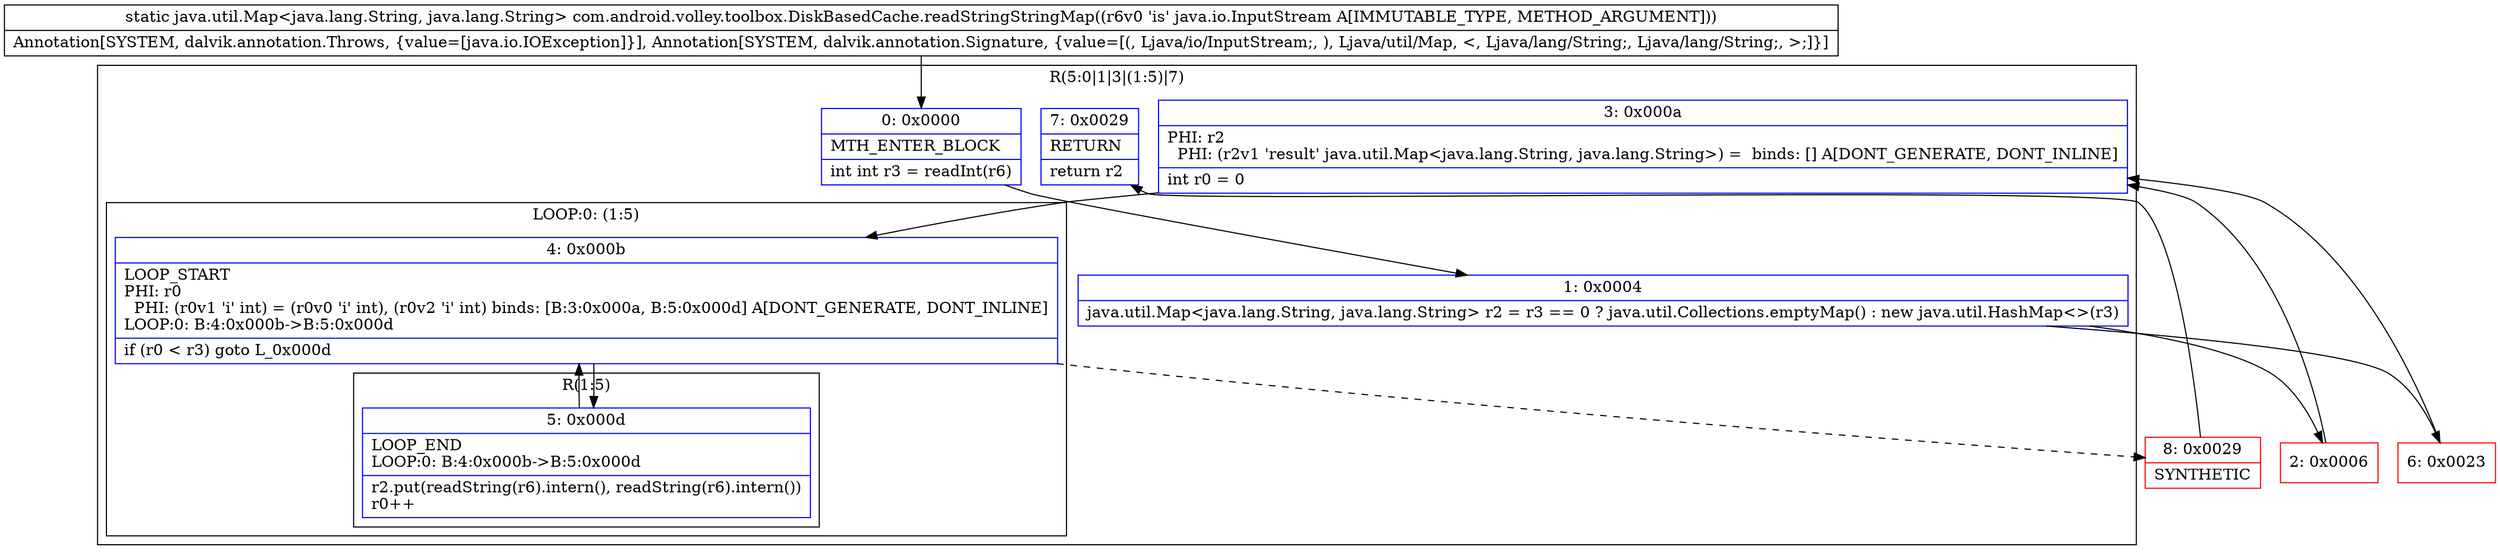 digraph "CFG forcom.android.volley.toolbox.DiskBasedCache.readStringStringMap(Ljava\/io\/InputStream;)Ljava\/util\/Map;" {
subgraph cluster_Region_192907195 {
label = "R(5:0|1|3|(1:5)|7)";
node [shape=record,color=blue];
Node_0 [shape=record,label="{0\:\ 0x0000|MTH_ENTER_BLOCK\l|int int r3 = readInt(r6)\l}"];
Node_1 [shape=record,label="{1\:\ 0x0004|java.util.Map\<java.lang.String, java.lang.String\> r2 = r3 == 0 ? java.util.Collections.emptyMap() : new java.util.HashMap\<\>(r3)\l}"];
Node_3 [shape=record,label="{3\:\ 0x000a|PHI: r2 \l  PHI: (r2v1 'result' java.util.Map\<java.lang.String, java.lang.String\>) =  binds: [] A[DONT_GENERATE, DONT_INLINE]\l|int r0 = 0\l}"];
subgraph cluster_LoopRegion_241948518 {
label = "LOOP:0: (1:5)";
node [shape=record,color=blue];
Node_4 [shape=record,label="{4\:\ 0x000b|LOOP_START\lPHI: r0 \l  PHI: (r0v1 'i' int) = (r0v0 'i' int), (r0v2 'i' int) binds: [B:3:0x000a, B:5:0x000d] A[DONT_GENERATE, DONT_INLINE]\lLOOP:0: B:4:0x000b\-\>B:5:0x000d\l|if (r0 \< r3) goto L_0x000d\l}"];
subgraph cluster_Region_520708329 {
label = "R(1:5)";
node [shape=record,color=blue];
Node_5 [shape=record,label="{5\:\ 0x000d|LOOP_END\lLOOP:0: B:4:0x000b\-\>B:5:0x000d\l|r2.put(readString(r6).intern(), readString(r6).intern())\lr0++\l}"];
}
}
Node_7 [shape=record,label="{7\:\ 0x0029|RETURN\l|return r2\l}"];
}
Node_2 [shape=record,color=red,label="{2\:\ 0x0006}"];
Node_6 [shape=record,color=red,label="{6\:\ 0x0023}"];
Node_8 [shape=record,color=red,label="{8\:\ 0x0029|SYNTHETIC\l}"];
MethodNode[shape=record,label="{static java.util.Map\<java.lang.String, java.lang.String\> com.android.volley.toolbox.DiskBasedCache.readStringStringMap((r6v0 'is' java.io.InputStream A[IMMUTABLE_TYPE, METHOD_ARGUMENT]))  | Annotation[SYSTEM, dalvik.annotation.Throws, \{value=[java.io.IOException]\}], Annotation[SYSTEM, dalvik.annotation.Signature, \{value=[(, Ljava\/io\/InputStream;, ), Ljava\/util\/Map, \<, Ljava\/lang\/String;, Ljava\/lang\/String;, \>;]\}]\l}"];
MethodNode -> Node_0;
Node_0 -> Node_1;
Node_1 -> Node_2;
Node_1 -> Node_6;
Node_3 -> Node_4;
Node_4 -> Node_5;
Node_4 -> Node_8[style=dashed];
Node_5 -> Node_4;
Node_2 -> Node_3;
Node_6 -> Node_3;
Node_8 -> Node_7;
}

